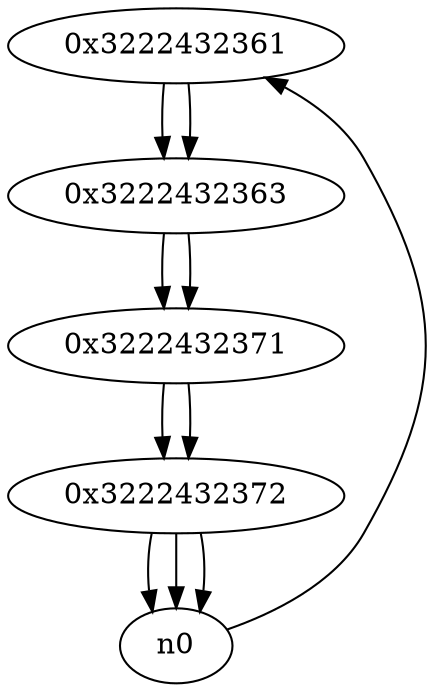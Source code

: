 digraph G{
/* nodes */
  n1 [label="0x3222432361"]
  n2 [label="0x3222432363"]
  n3 [label="0x3222432371"]
  n4 [label="0x3222432372"]
/* edges */
n1 -> n2;
n0 -> n1;
n2 -> n3;
n1 -> n2;
n3 -> n4;
n2 -> n3;
n4 -> n0;
n4 -> n0;
n4 -> n0;
n3 -> n4;
}
